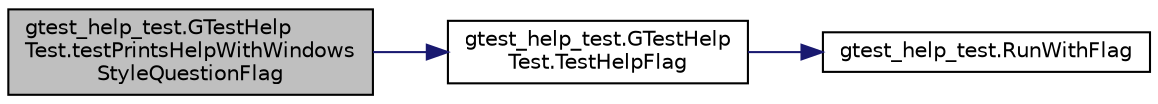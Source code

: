 digraph "gtest_help_test.GTestHelpTest.testPrintsHelpWithWindowsStyleQuestionFlag"
{
  edge [fontname="Helvetica",fontsize="10",labelfontname="Helvetica",labelfontsize="10"];
  node [fontname="Helvetica",fontsize="10",shape=record];
  rankdir="LR";
  Node34 [label="gtest_help_test.GTestHelp\lTest.testPrintsHelpWithWindows\lStyleQuestionFlag",height=0.2,width=0.4,color="black", fillcolor="grey75", style="filled", fontcolor="black"];
  Node34 -> Node35 [color="midnightblue",fontsize="10",style="solid",fontname="Helvetica"];
  Node35 [label="gtest_help_test.GTestHelp\lTest.TestHelpFlag",height=0.2,width=0.4,color="black", fillcolor="white", style="filled",URL="$d8/d20/classgtest__help__test_1_1_g_test_help_test.html#a26cc1a64bd67278252ebfcd0ac0dca0c"];
  Node35 -> Node36 [color="midnightblue",fontsize="10",style="solid",fontname="Helvetica"];
  Node36 [label="gtest_help_test.RunWithFlag",height=0.2,width=0.4,color="black", fillcolor="white", style="filled",URL="$de/dbf/namespacegtest__help__test.html#a3d369750dac11a6dca523139fe1e6c86"];
}

